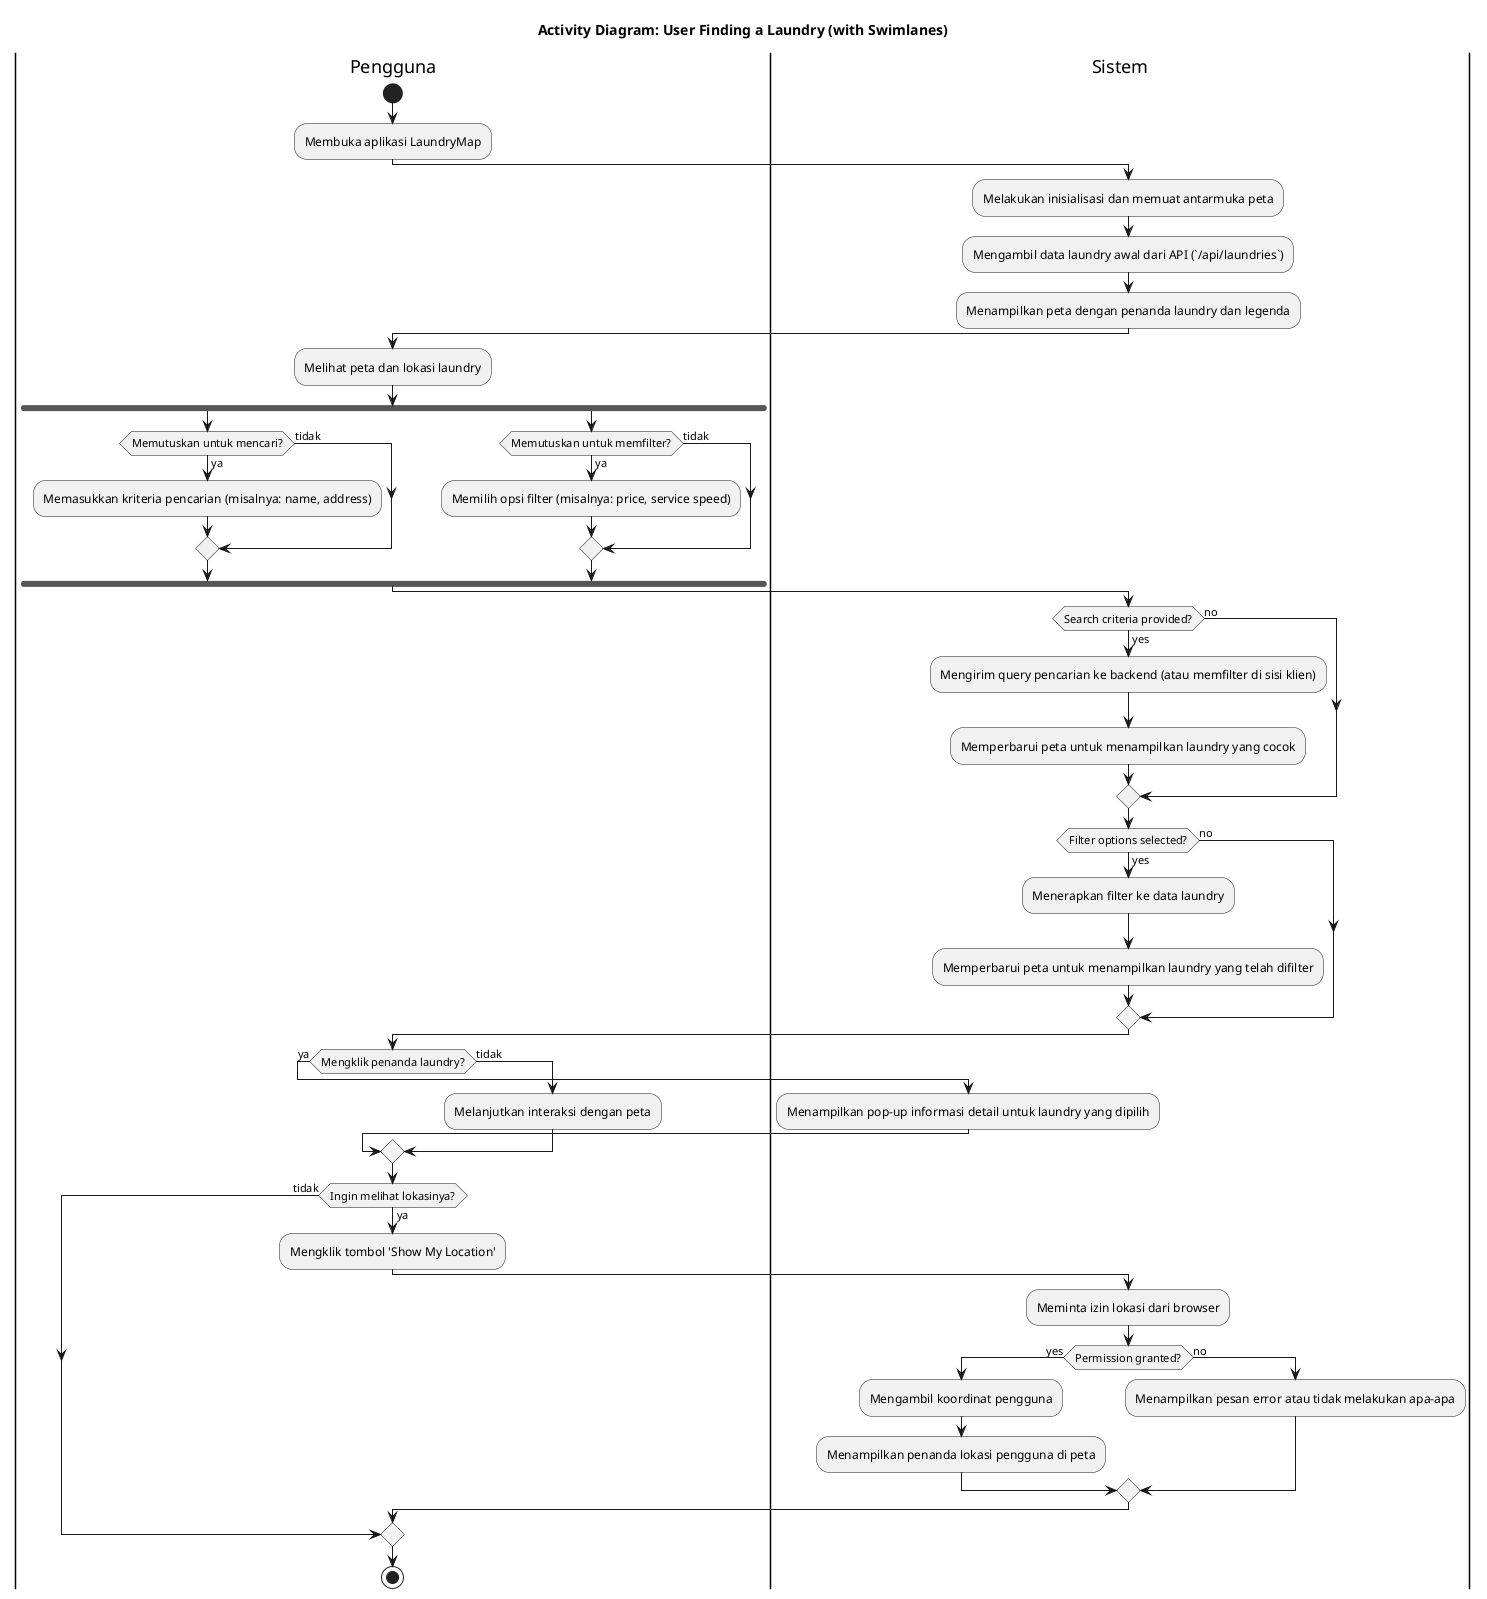 @startuml
title Activity Diagram: User Finding a Laundry (with Swimlanes)

|Pengguna|
start
:Membuka aplikasi LaundryMap;

|Sistem|
:Melakukan inisialisasi dan memuat antarmuka peta;
:Mengambil data laundry awal dari API (`/api/laundries`);
:Menampilkan peta dengan penanda laundry dan legenda;

|Pengguna|
:Melihat peta dan lokasi laundry;

fork
  |Pengguna|
  if (Memutuskan untuk mencari?) then (ya)
    :Memasukkan kriteria pencarian (misalnya: name, address);
  else (tidak)
  endif
fork again
  |Pengguna|
  if (Memutuskan untuk memfilter?) then (ya)
    :Memilih opsi filter (misalnya: price, service speed);
  else (tidak)
  endif
end fork

|Sistem|
if (Search criteria provided?) then (yes)
  :Mengirim query pencarian ke backend (atau memfilter di sisi klien);
  :Memperbarui peta untuk menampilkan laundry yang cocok;
else (no)
endif

if (Filter options selected?) then (yes)
  :Menerapkan filter ke data laundry;
  :Memperbarui peta untuk menampilkan laundry yang telah difilter;
else (no)
endif

|Pengguna|
if (Mengklik penanda laundry?) then (ya)
  |Sistem|
  :Menampilkan pop-up informasi detail untuk laundry yang dipilih;
else (tidak)
  |Pengguna|
  :Melanjutkan interaksi dengan peta;
endif

|Pengguna|
if (Ingin melihat lokasinya?) then (ya)
  :Mengklik tombol 'Show My Location';
  |Sistem|
  :Meminta izin lokasi dari browser;
  if (Permission granted?) then (yes)
    :Mengambil koordinat pengguna;
    :Menampilkan penanda lokasi pengguna di peta;
  else (no)
    :Menampilkan pesan error atau tidak melakukan apa-apa;
  endif
else (tidak)
endif

|Pengguna|
stop
@enduml
